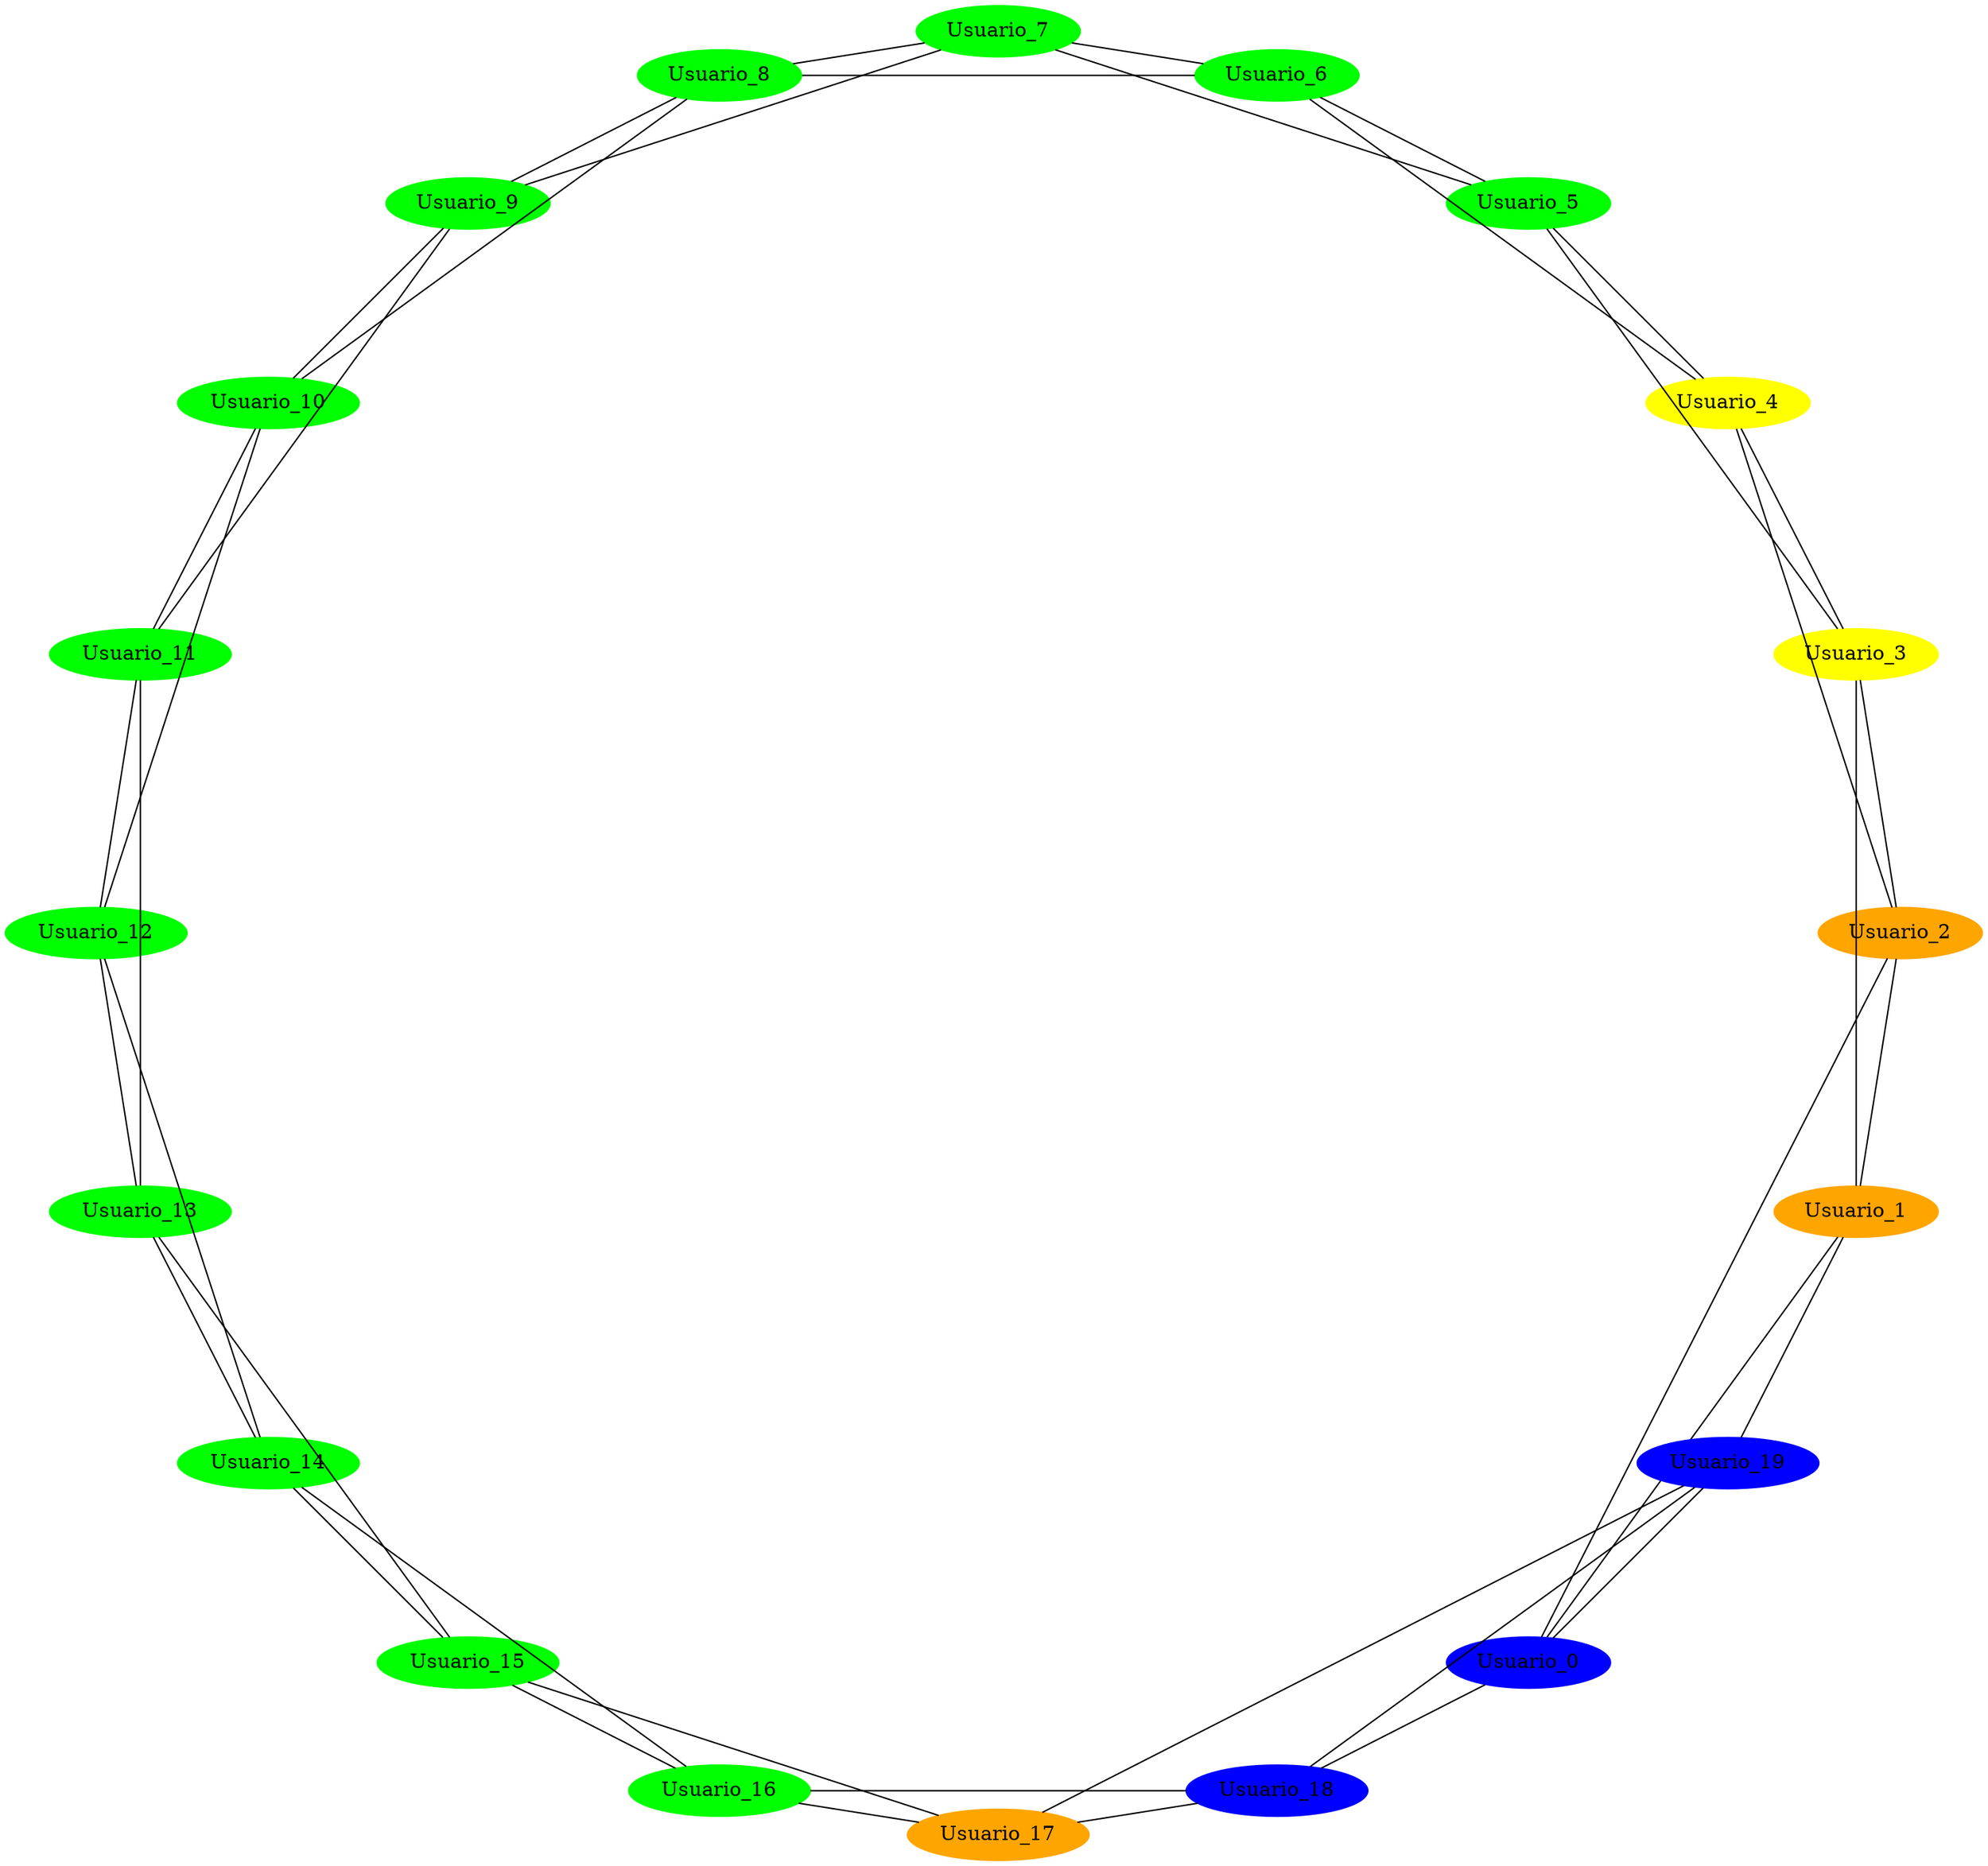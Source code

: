 graph Epidemia {
    layout=circo;
    node [style=filled];
    0 [label="Usuario_0" color=blue];
    1 [label="Usuario_1" color=orange];
    2 [label="Usuario_2" color=orange];
    3 [label="Usuario_3" color=yellow];
    4 [label="Usuario_4" color=yellow];
    5 [label="Usuario_5" color=green];
    6 [label="Usuario_6" color=green];
    7 [label="Usuario_7" color=green];
    8 [label="Usuario_8" color=green];
    9 [label="Usuario_9" color=green];
    10 [label="Usuario_10" color=green];
    11 [label="Usuario_11" color=green];
    12 [label="Usuario_12" color=green];
    13 [label="Usuario_13" color=green];
    14 [label="Usuario_14" color=green];
    15 [label="Usuario_15" color=green];
    16 [label="Usuario_16" color=green];
    17 [label="Usuario_17" color=orange];
    18 [label="Usuario_18" color=blue];
    19 [label="Usuario_19" color=blue];
    0 -- 1;
    0 -- 2;
    0 -- 18;
    0 -- 19;
    1 -- 2;
    1 -- 3;
    1 -- 19;
    2 -- 3;
    2 -- 4;
    3 -- 4;
    3 -- 5;
    4 -- 5;
    4 -- 6;
    5 -- 6;
    5 -- 7;
    6 -- 7;
    6 -- 8;
    7 -- 8;
    7 -- 9;
    8 -- 9;
    8 -- 10;
    9 -- 10;
    9 -- 11;
    10 -- 11;
    10 -- 12;
    11 -- 12;
    11 -- 13;
    12 -- 13;
    12 -- 14;
    13 -- 14;
    13 -- 15;
    14 -- 15;
    14 -- 16;
    15 -- 16;
    15 -- 17;
    16 -- 17;
    16 -- 18;
    17 -- 18;
    17 -- 19;
    18 -- 19;
}
